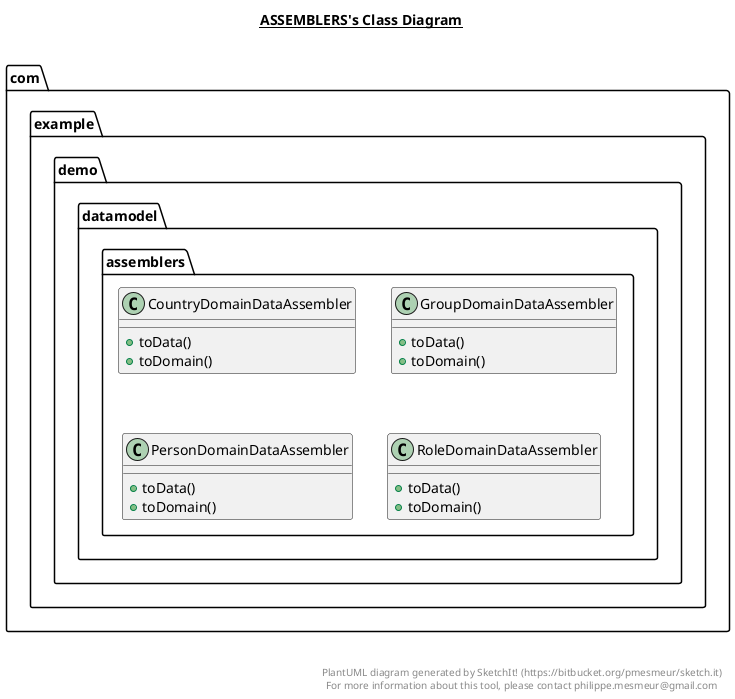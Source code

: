 @startuml

title __ASSEMBLERS's Class Diagram__\n

  namespace com.example.demo {
    namespace datamodel {
      namespace assemblers {
        class com.example.demo.datamodel.assemblers.CountryDomainDataAssembler {
            + toData()
            + toDomain()
        }
      }
    }
  }
  

  namespace com.example.demo {
    namespace datamodel {
      namespace assemblers {
        class com.example.demo.datamodel.assemblers.GroupDomainDataAssembler {
            + toData()
            + toDomain()
        }
      }
    }
  }
  

  namespace com.example.demo {
    namespace datamodel {
      namespace assemblers {
        class com.example.demo.datamodel.assemblers.PersonDomainDataAssembler {
            + toData()
            + toDomain()
        }
      }
    }
  }
  

  namespace com.example.demo {
    namespace datamodel {
      namespace assemblers {
        class com.example.demo.datamodel.assemblers.RoleDomainDataAssembler {
            + toData()
            + toDomain()
        }
      }
    }
  }
  



right footer


PlantUML diagram generated by SketchIt! (https://bitbucket.org/pmesmeur/sketch.it)
For more information about this tool, please contact philippe.mesmeur@gmail.com
endfooter

@enduml

